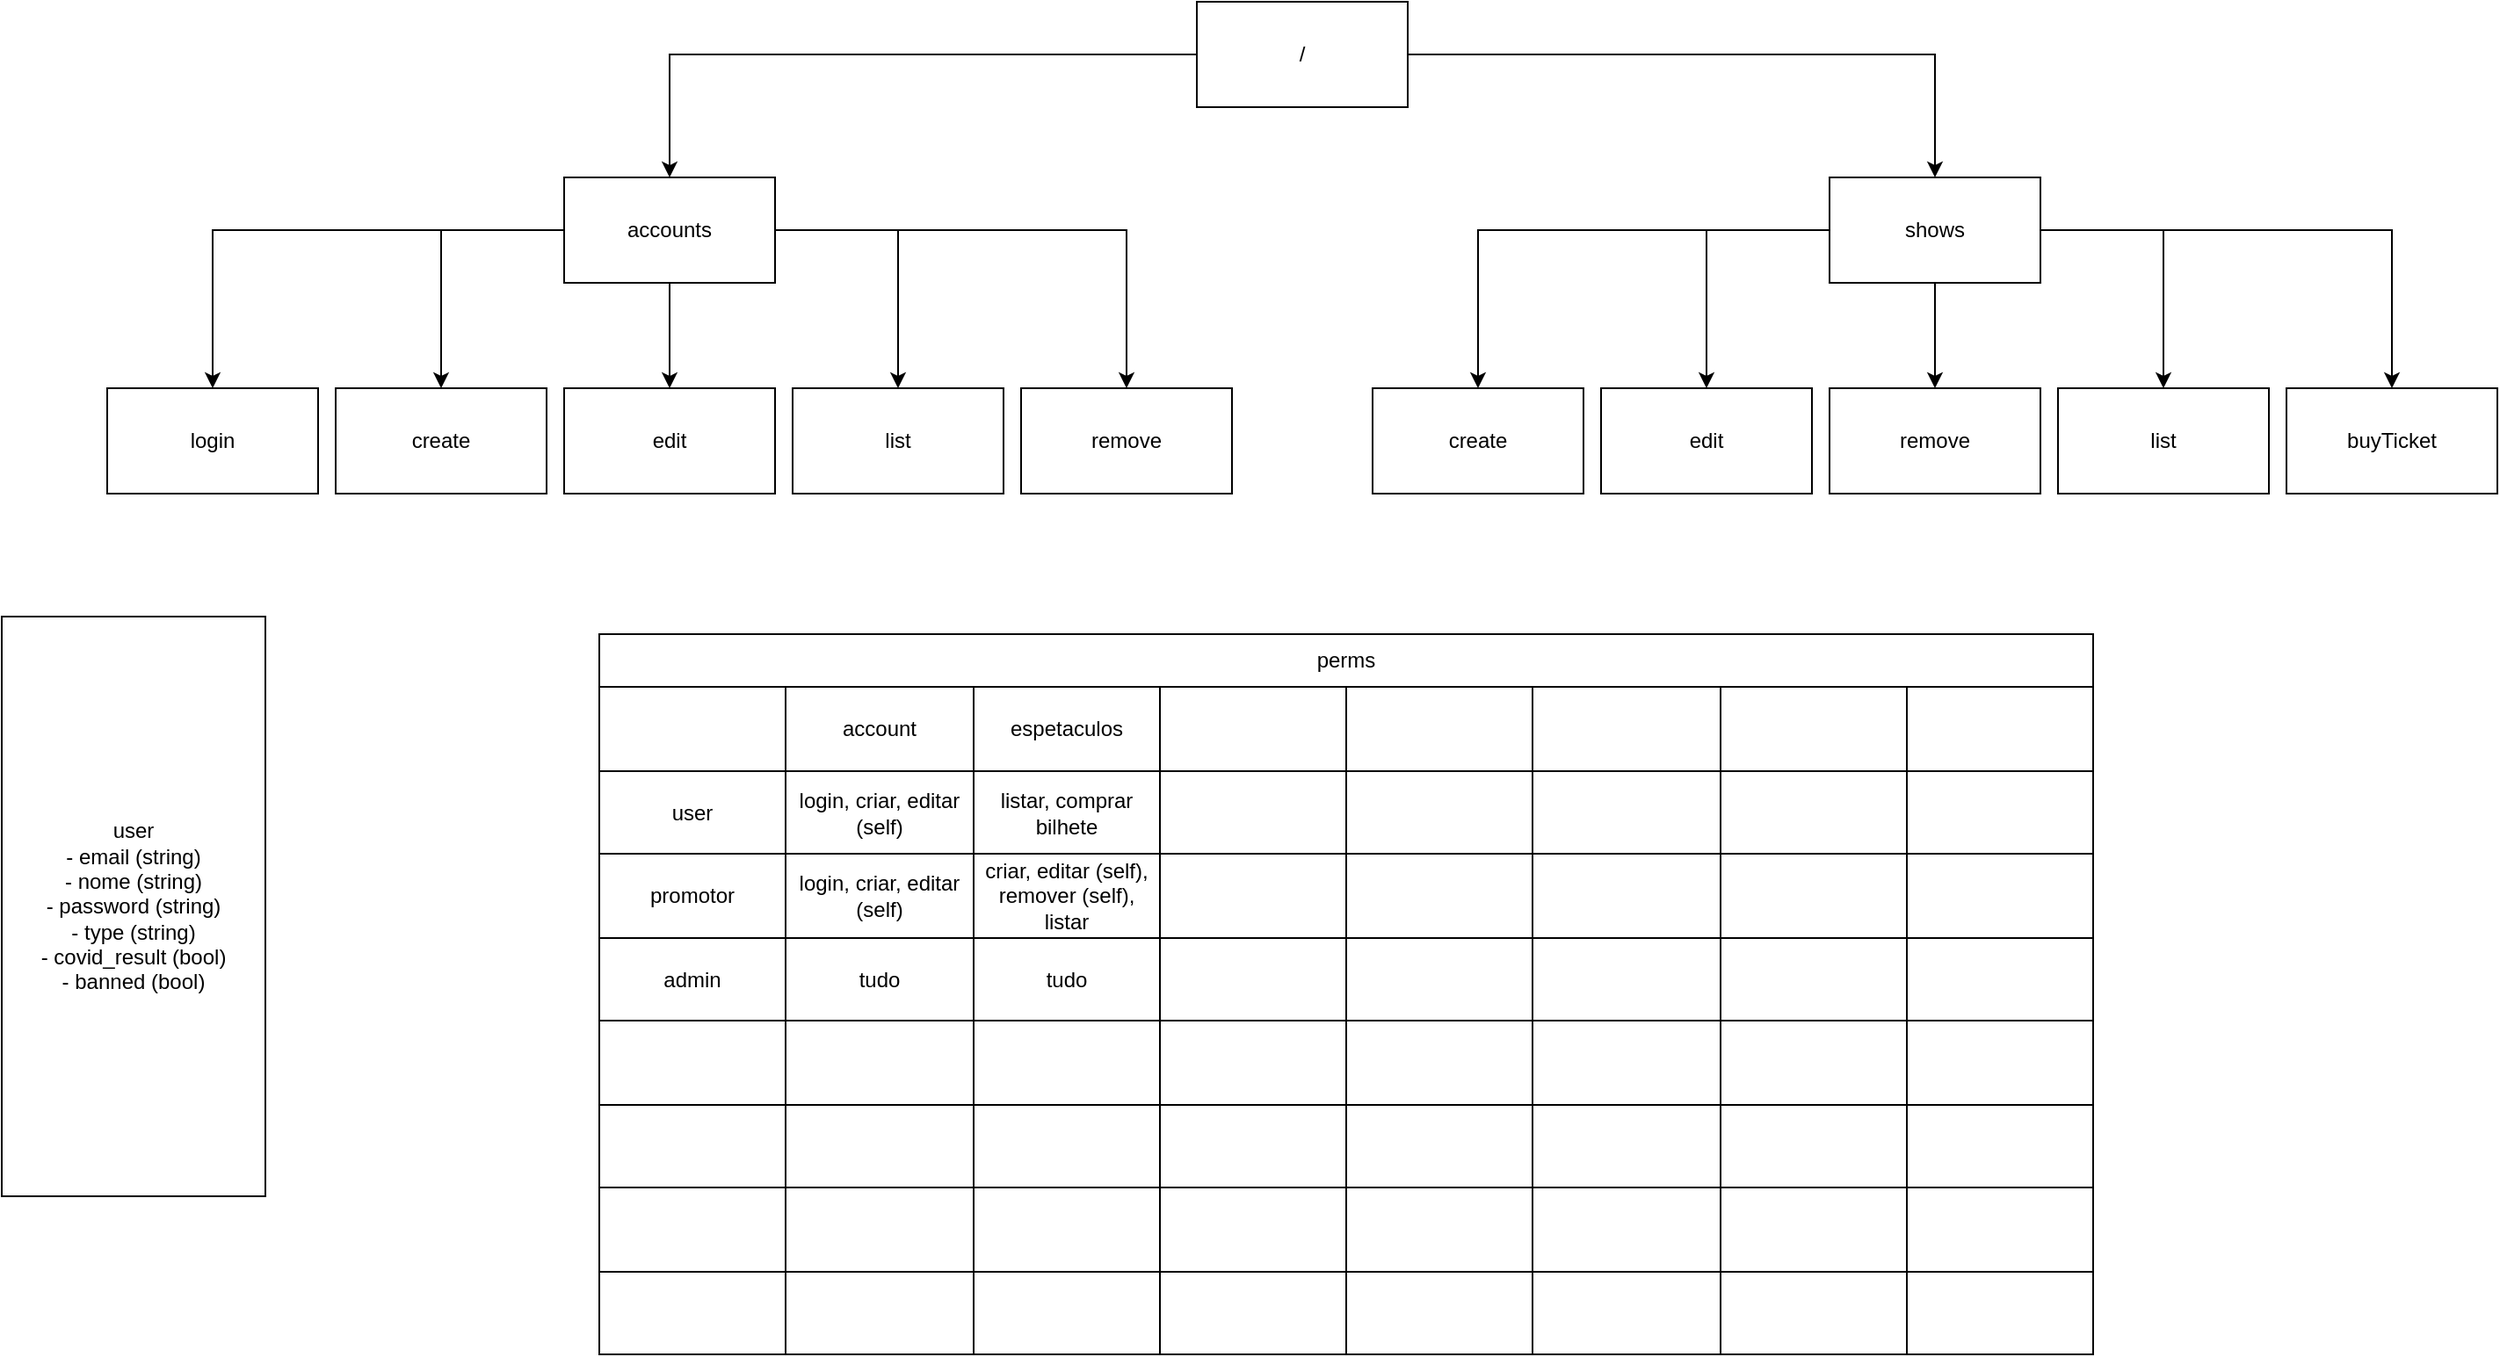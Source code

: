 <mxfile version="14.6.6" type="device"><diagram id="QZYRlkhLkShKNMkYqEu6" name="Page-1"><mxGraphModel dx="1631" dy="1113" grid="1" gridSize="10" guides="1" tooltips="1" connect="1" arrows="1" fold="1" page="1" pageScale="1" pageWidth="850" pageHeight="1100" math="0" shadow="0"><root><mxCell id="0"/><mxCell id="1" parent="0"/><mxCell id="uwYuwKZiTpqcy3LAlkzA-175" style="edgeStyle=orthogonalEdgeStyle;rounded=0;orthogonalLoop=1;jettySize=auto;html=1;" parent="1" source="uwYuwKZiTpqcy3LAlkzA-1" target="uwYuwKZiTpqcy3LAlkzA-5" edge="1"><mxGeometry relative="1" as="geometry"/></mxCell><mxCell id="uwYuwKZiTpqcy3LAlkzA-176" style="edgeStyle=orthogonalEdgeStyle;rounded=0;orthogonalLoop=1;jettySize=auto;html=1;" parent="1" source="uwYuwKZiTpqcy3LAlkzA-1" target="uwYuwKZiTpqcy3LAlkzA-8" edge="1"><mxGeometry relative="1" as="geometry"/></mxCell><mxCell id="uwYuwKZiTpqcy3LAlkzA-1" value="/" style="rounded=0;whiteSpace=wrap;html=1;" parent="1" vertex="1"><mxGeometry x="460" y="20" width="120" height="60" as="geometry"/></mxCell><mxCell id="uwYuwKZiTpqcy3LAlkzA-2" value="login" style="whiteSpace=wrap;html=1;" parent="1" vertex="1"><mxGeometry x="-160" y="240" width="120" height="60" as="geometry"/></mxCell><mxCell id="uwYuwKZiTpqcy3LAlkzA-3" value="create" style="whiteSpace=wrap;html=1;" parent="1" vertex="1"><mxGeometry x="-30" y="240" width="120" height="60" as="geometry"/></mxCell><mxCell id="uwYuwKZiTpqcy3LAlkzA-177" style="edgeStyle=orthogonalEdgeStyle;rounded=0;orthogonalLoop=1;jettySize=auto;html=1;" parent="1" source="uwYuwKZiTpqcy3LAlkzA-5" target="uwYuwKZiTpqcy3LAlkzA-2" edge="1"><mxGeometry relative="1" as="geometry"/></mxCell><mxCell id="uwYuwKZiTpqcy3LAlkzA-178" style="edgeStyle=orthogonalEdgeStyle;rounded=0;orthogonalLoop=1;jettySize=auto;html=1;" parent="1" source="uwYuwKZiTpqcy3LAlkzA-5" target="uwYuwKZiTpqcy3LAlkzA-3" edge="1"><mxGeometry relative="1" as="geometry"/></mxCell><mxCell id="uwYuwKZiTpqcy3LAlkzA-179" style="edgeStyle=orthogonalEdgeStyle;rounded=0;orthogonalLoop=1;jettySize=auto;html=1;" parent="1" source="uwYuwKZiTpqcy3LAlkzA-5" target="uwYuwKZiTpqcy3LAlkzA-170" edge="1"><mxGeometry relative="1" as="geometry"/></mxCell><mxCell id="uwYuwKZiTpqcy3LAlkzA-180" style="edgeStyle=orthogonalEdgeStyle;rounded=0;orthogonalLoop=1;jettySize=auto;html=1;" parent="1" source="uwYuwKZiTpqcy3LAlkzA-5" target="uwYuwKZiTpqcy3LAlkzA-7" edge="1"><mxGeometry relative="1" as="geometry"/></mxCell><mxCell id="uwYuwKZiTpqcy3LAlkzA-181" style="edgeStyle=orthogonalEdgeStyle;rounded=0;orthogonalLoop=1;jettySize=auto;html=1;" parent="1" source="uwYuwKZiTpqcy3LAlkzA-5" target="uwYuwKZiTpqcy3LAlkzA-168" edge="1"><mxGeometry relative="1" as="geometry"/></mxCell><mxCell id="uwYuwKZiTpqcy3LAlkzA-5" value="accounts" style="whiteSpace=wrap;html=1;" parent="1" vertex="1"><mxGeometry x="100" y="120" width="120" height="60" as="geometry"/></mxCell><mxCell id="uwYuwKZiTpqcy3LAlkzA-7" value="list" style="whiteSpace=wrap;html=1;" parent="1" vertex="1"><mxGeometry x="230" y="240" width="120" height="60" as="geometry"/></mxCell><mxCell id="uwYuwKZiTpqcy3LAlkzA-182" style="edgeStyle=orthogonalEdgeStyle;rounded=0;orthogonalLoop=1;jettySize=auto;html=1;" parent="1" source="uwYuwKZiTpqcy3LAlkzA-8" target="uwYuwKZiTpqcy3LAlkzA-9" edge="1"><mxGeometry relative="1" as="geometry"/></mxCell><mxCell id="uwYuwKZiTpqcy3LAlkzA-183" style="edgeStyle=orthogonalEdgeStyle;rounded=0;orthogonalLoop=1;jettySize=auto;html=1;" parent="1" source="uwYuwKZiTpqcy3LAlkzA-8" target="uwYuwKZiTpqcy3LAlkzA-10" edge="1"><mxGeometry relative="1" as="geometry"/></mxCell><mxCell id="uwYuwKZiTpqcy3LAlkzA-184" style="edgeStyle=orthogonalEdgeStyle;rounded=0;orthogonalLoop=1;jettySize=auto;html=1;entryX=0.5;entryY=0;entryDx=0;entryDy=0;" parent="1" source="uwYuwKZiTpqcy3LAlkzA-8" target="uwYuwKZiTpqcy3LAlkzA-11" edge="1"><mxGeometry relative="1" as="geometry"/></mxCell><mxCell id="uwYuwKZiTpqcy3LAlkzA-185" style="edgeStyle=orthogonalEdgeStyle;rounded=0;orthogonalLoop=1;jettySize=auto;html=1;" parent="1" source="uwYuwKZiTpqcy3LAlkzA-8" target="uwYuwKZiTpqcy3LAlkzA-169" edge="1"><mxGeometry relative="1" as="geometry"/></mxCell><mxCell id="uwYuwKZiTpqcy3LAlkzA-186" style="edgeStyle=orthogonalEdgeStyle;rounded=0;orthogonalLoop=1;jettySize=auto;html=1;" parent="1" source="uwYuwKZiTpqcy3LAlkzA-8" target="uwYuwKZiTpqcy3LAlkzA-174" edge="1"><mxGeometry relative="1" as="geometry"/></mxCell><mxCell id="uwYuwKZiTpqcy3LAlkzA-8" value="shows" style="whiteSpace=wrap;html=1;" parent="1" vertex="1"><mxGeometry x="820" y="120" width="120" height="60" as="geometry"/></mxCell><mxCell id="uwYuwKZiTpqcy3LAlkzA-9" value="create" style="whiteSpace=wrap;html=1;" parent="1" vertex="1"><mxGeometry x="560" y="240" width="120" height="60" as="geometry"/></mxCell><mxCell id="uwYuwKZiTpqcy3LAlkzA-10" value="edit" style="whiteSpace=wrap;html=1;" parent="1" vertex="1"><mxGeometry x="690" y="240" width="120" height="60" as="geometry"/></mxCell><mxCell id="uwYuwKZiTpqcy3LAlkzA-11" value="remove" style="whiteSpace=wrap;html=1;" parent="1" vertex="1"><mxGeometry x="820" y="240" width="120" height="60" as="geometry"/></mxCell><mxCell id="uwYuwKZiTpqcy3LAlkzA-95" value="perms" style="shape=table;html=1;whiteSpace=wrap;startSize=30;container=1;collapsible=0;childLayout=tableLayout;" parent="1" vertex="1"><mxGeometry x="120" y="380" width="850" height="410" as="geometry"/></mxCell><mxCell id="uwYuwKZiTpqcy3LAlkzA-96" value="" style="shape=partialRectangle;html=1;whiteSpace=wrap;collapsible=0;dropTarget=0;pointerEvents=0;fillColor=none;top=0;left=0;bottom=0;right=0;points=[[0,0.5],[1,0.5]];portConstraint=eastwest;" parent="uwYuwKZiTpqcy3LAlkzA-95" vertex="1"><mxGeometry y="30" width="850" height="48" as="geometry"/></mxCell><mxCell id="uwYuwKZiTpqcy3LAlkzA-97" value="" style="shape=partialRectangle;html=1;whiteSpace=wrap;connectable=0;overflow=hidden;fillColor=none;top=0;left=0;bottom=0;right=0;" parent="uwYuwKZiTpqcy3LAlkzA-96" vertex="1"><mxGeometry width="106" height="48" as="geometry"/></mxCell><mxCell id="uwYuwKZiTpqcy3LAlkzA-98" value="account" style="shape=partialRectangle;html=1;whiteSpace=wrap;connectable=0;overflow=hidden;fillColor=none;top=0;left=0;bottom=0;right=0;" parent="uwYuwKZiTpqcy3LAlkzA-96" vertex="1"><mxGeometry x="106" width="107" height="48" as="geometry"/></mxCell><mxCell id="uwYuwKZiTpqcy3LAlkzA-99" value="espetaculos" style="shape=partialRectangle;html=1;whiteSpace=wrap;connectable=0;overflow=hidden;fillColor=none;top=0;left=0;bottom=0;right=0;" parent="uwYuwKZiTpqcy3LAlkzA-96" vertex="1"><mxGeometry x="213" width="106" height="48" as="geometry"/></mxCell><mxCell id="uwYuwKZiTpqcy3LAlkzA-100" value="" style="shape=partialRectangle;html=1;whiteSpace=wrap;connectable=0;overflow=hidden;fillColor=none;top=0;left=0;bottom=0;right=0;" parent="uwYuwKZiTpqcy3LAlkzA-96" vertex="1"><mxGeometry x="319" width="106" height="48" as="geometry"/></mxCell><mxCell id="uwYuwKZiTpqcy3LAlkzA-101" value="" style="shape=partialRectangle;html=1;whiteSpace=wrap;connectable=0;overflow=hidden;fillColor=none;top=0;left=0;bottom=0;right=0;" parent="uwYuwKZiTpqcy3LAlkzA-96" vertex="1"><mxGeometry x="425" width="106" height="48" as="geometry"/></mxCell><mxCell id="uwYuwKZiTpqcy3LAlkzA-102" value="" style="shape=partialRectangle;html=1;whiteSpace=wrap;connectable=0;overflow=hidden;fillColor=none;top=0;left=0;bottom=0;right=0;" parent="uwYuwKZiTpqcy3LAlkzA-96" vertex="1"><mxGeometry x="531" width="107" height="48" as="geometry"/></mxCell><mxCell id="uwYuwKZiTpqcy3LAlkzA-103" value="" style="shape=partialRectangle;html=1;whiteSpace=wrap;connectable=0;overflow=hidden;fillColor=none;top=0;left=0;bottom=0;right=0;" parent="uwYuwKZiTpqcy3LAlkzA-96" vertex="1"><mxGeometry x="638" width="106" height="48" as="geometry"/></mxCell><mxCell id="uwYuwKZiTpqcy3LAlkzA-104" value="" style="shape=partialRectangle;html=1;whiteSpace=wrap;connectable=0;overflow=hidden;fillColor=none;top=0;left=0;bottom=0;right=0;" parent="uwYuwKZiTpqcy3LAlkzA-96" vertex="1"><mxGeometry x="744" width="106" height="48" as="geometry"/></mxCell><mxCell id="uwYuwKZiTpqcy3LAlkzA-105" value="" style="shape=partialRectangle;html=1;whiteSpace=wrap;collapsible=0;dropTarget=0;pointerEvents=0;fillColor=none;top=0;left=0;bottom=0;right=0;points=[[0,0.5],[1,0.5]];portConstraint=eastwest;" parent="uwYuwKZiTpqcy3LAlkzA-95" vertex="1"><mxGeometry y="78" width="850" height="47" as="geometry"/></mxCell><mxCell id="uwYuwKZiTpqcy3LAlkzA-106" value="user" style="shape=partialRectangle;html=1;whiteSpace=wrap;connectable=0;overflow=hidden;fillColor=none;top=0;left=0;bottom=0;right=0;" parent="uwYuwKZiTpqcy3LAlkzA-105" vertex="1"><mxGeometry width="106" height="47" as="geometry"/></mxCell><mxCell id="uwYuwKZiTpqcy3LAlkzA-107" value="login, criar, editar (self)" style="shape=partialRectangle;html=1;whiteSpace=wrap;connectable=0;overflow=hidden;fillColor=none;top=0;left=0;bottom=0;right=0;" parent="uwYuwKZiTpqcy3LAlkzA-105" vertex="1"><mxGeometry x="106" width="107" height="47" as="geometry"/></mxCell><mxCell id="uwYuwKZiTpqcy3LAlkzA-108" value="listar, comprar bilhete" style="shape=partialRectangle;html=1;whiteSpace=wrap;connectable=0;overflow=hidden;fillColor=none;top=0;left=0;bottom=0;right=0;" parent="uwYuwKZiTpqcy3LAlkzA-105" vertex="1"><mxGeometry x="213" width="106" height="47" as="geometry"/></mxCell><mxCell id="uwYuwKZiTpqcy3LAlkzA-109" value="" style="shape=partialRectangle;html=1;whiteSpace=wrap;connectable=0;overflow=hidden;fillColor=none;top=0;left=0;bottom=0;right=0;" parent="uwYuwKZiTpqcy3LAlkzA-105" vertex="1"><mxGeometry x="319" width="106" height="47" as="geometry"/></mxCell><mxCell id="uwYuwKZiTpqcy3LAlkzA-110" value="" style="shape=partialRectangle;html=1;whiteSpace=wrap;connectable=0;overflow=hidden;fillColor=none;top=0;left=0;bottom=0;right=0;" parent="uwYuwKZiTpqcy3LAlkzA-105" vertex="1"><mxGeometry x="425" width="106" height="47" as="geometry"/></mxCell><mxCell id="uwYuwKZiTpqcy3LAlkzA-111" value="" style="shape=partialRectangle;html=1;whiteSpace=wrap;connectable=0;overflow=hidden;fillColor=none;top=0;left=0;bottom=0;right=0;" parent="uwYuwKZiTpqcy3LAlkzA-105" vertex="1"><mxGeometry x="531" width="107" height="47" as="geometry"/></mxCell><mxCell id="uwYuwKZiTpqcy3LAlkzA-112" value="" style="shape=partialRectangle;html=1;whiteSpace=wrap;connectable=0;overflow=hidden;fillColor=none;top=0;left=0;bottom=0;right=0;" parent="uwYuwKZiTpqcy3LAlkzA-105" vertex="1"><mxGeometry x="638" width="106" height="47" as="geometry"/></mxCell><mxCell id="uwYuwKZiTpqcy3LAlkzA-113" value="" style="shape=partialRectangle;html=1;whiteSpace=wrap;connectable=0;overflow=hidden;fillColor=none;top=0;left=0;bottom=0;right=0;" parent="uwYuwKZiTpqcy3LAlkzA-105" vertex="1"><mxGeometry x="744" width="106" height="47" as="geometry"/></mxCell><mxCell id="uwYuwKZiTpqcy3LAlkzA-114" value="" style="shape=partialRectangle;html=1;whiteSpace=wrap;collapsible=0;dropTarget=0;pointerEvents=0;fillColor=none;top=0;left=0;bottom=0;right=0;points=[[0,0.5],[1,0.5]];portConstraint=eastwest;" parent="uwYuwKZiTpqcy3LAlkzA-95" vertex="1"><mxGeometry y="125" width="850" height="48" as="geometry"/></mxCell><mxCell id="uwYuwKZiTpqcy3LAlkzA-115" value="promotor" style="shape=partialRectangle;html=1;whiteSpace=wrap;connectable=0;overflow=hidden;fillColor=none;top=0;left=0;bottom=0;right=0;" parent="uwYuwKZiTpqcy3LAlkzA-114" vertex="1"><mxGeometry width="106" height="48" as="geometry"/></mxCell><mxCell id="uwYuwKZiTpqcy3LAlkzA-116" value="login, criar, editar (self)" style="shape=partialRectangle;html=1;whiteSpace=wrap;connectable=0;overflow=hidden;fillColor=none;top=0;left=0;bottom=0;right=0;" parent="uwYuwKZiTpqcy3LAlkzA-114" vertex="1"><mxGeometry x="106" width="107" height="48" as="geometry"/></mxCell><mxCell id="uwYuwKZiTpqcy3LAlkzA-117" value="criar, editar (self), remover (self), listar" style="shape=partialRectangle;html=1;whiteSpace=wrap;connectable=0;overflow=hidden;fillColor=none;top=0;left=0;bottom=0;right=0;" parent="uwYuwKZiTpqcy3LAlkzA-114" vertex="1"><mxGeometry x="213" width="106" height="48" as="geometry"/></mxCell><mxCell id="uwYuwKZiTpqcy3LAlkzA-118" value="" style="shape=partialRectangle;html=1;whiteSpace=wrap;connectable=0;overflow=hidden;fillColor=none;top=0;left=0;bottom=0;right=0;" parent="uwYuwKZiTpqcy3LAlkzA-114" vertex="1"><mxGeometry x="319" width="106" height="48" as="geometry"/></mxCell><mxCell id="uwYuwKZiTpqcy3LAlkzA-119" value="" style="shape=partialRectangle;html=1;whiteSpace=wrap;connectable=0;overflow=hidden;fillColor=none;top=0;left=0;bottom=0;right=0;" parent="uwYuwKZiTpqcy3LAlkzA-114" vertex="1"><mxGeometry x="425" width="106" height="48" as="geometry"/></mxCell><mxCell id="uwYuwKZiTpqcy3LAlkzA-120" value="" style="shape=partialRectangle;html=1;whiteSpace=wrap;connectable=0;overflow=hidden;fillColor=none;top=0;left=0;bottom=0;right=0;" parent="uwYuwKZiTpqcy3LAlkzA-114" vertex="1"><mxGeometry x="531" width="107" height="48" as="geometry"/></mxCell><mxCell id="uwYuwKZiTpqcy3LAlkzA-121" value="" style="shape=partialRectangle;html=1;whiteSpace=wrap;connectable=0;overflow=hidden;fillColor=none;top=0;left=0;bottom=0;right=0;" parent="uwYuwKZiTpqcy3LAlkzA-114" vertex="1"><mxGeometry x="638" width="106" height="48" as="geometry"/></mxCell><mxCell id="uwYuwKZiTpqcy3LAlkzA-122" value="" style="shape=partialRectangle;html=1;whiteSpace=wrap;connectable=0;overflow=hidden;fillColor=none;top=0;left=0;bottom=0;right=0;" parent="uwYuwKZiTpqcy3LAlkzA-114" vertex="1"><mxGeometry x="744" width="106" height="48" as="geometry"/></mxCell><mxCell id="uwYuwKZiTpqcy3LAlkzA-123" value="" style="shape=partialRectangle;html=1;whiteSpace=wrap;collapsible=0;dropTarget=0;pointerEvents=0;fillColor=none;top=0;left=0;bottom=0;right=0;points=[[0,0.5],[1,0.5]];portConstraint=eastwest;" parent="uwYuwKZiTpqcy3LAlkzA-95" vertex="1"><mxGeometry y="173" width="850" height="47" as="geometry"/></mxCell><mxCell id="uwYuwKZiTpqcy3LAlkzA-124" value="admin" style="shape=partialRectangle;html=1;whiteSpace=wrap;connectable=0;overflow=hidden;fillColor=none;top=0;left=0;bottom=0;right=0;" parent="uwYuwKZiTpqcy3LAlkzA-123" vertex="1"><mxGeometry width="106" height="47" as="geometry"/></mxCell><mxCell id="uwYuwKZiTpqcy3LAlkzA-125" value="tudo" style="shape=partialRectangle;html=1;whiteSpace=wrap;connectable=0;overflow=hidden;fillColor=none;top=0;left=0;bottom=0;right=0;" parent="uwYuwKZiTpqcy3LAlkzA-123" vertex="1"><mxGeometry x="106" width="107" height="47" as="geometry"/></mxCell><mxCell id="uwYuwKZiTpqcy3LAlkzA-126" value="tudo" style="shape=partialRectangle;html=1;whiteSpace=wrap;connectable=0;overflow=hidden;fillColor=none;top=0;left=0;bottom=0;right=0;" parent="uwYuwKZiTpqcy3LAlkzA-123" vertex="1"><mxGeometry x="213" width="106" height="47" as="geometry"/></mxCell><mxCell id="uwYuwKZiTpqcy3LAlkzA-127" value="" style="shape=partialRectangle;html=1;whiteSpace=wrap;connectable=0;overflow=hidden;fillColor=none;top=0;left=0;bottom=0;right=0;" parent="uwYuwKZiTpqcy3LAlkzA-123" vertex="1"><mxGeometry x="319" width="106" height="47" as="geometry"/></mxCell><mxCell id="uwYuwKZiTpqcy3LAlkzA-128" value="" style="shape=partialRectangle;html=1;whiteSpace=wrap;connectable=0;overflow=hidden;fillColor=none;top=0;left=0;bottom=0;right=0;" parent="uwYuwKZiTpqcy3LAlkzA-123" vertex="1"><mxGeometry x="425" width="106" height="47" as="geometry"/></mxCell><mxCell id="uwYuwKZiTpqcy3LAlkzA-129" value="" style="shape=partialRectangle;html=1;whiteSpace=wrap;connectable=0;overflow=hidden;fillColor=none;top=0;left=0;bottom=0;right=0;" parent="uwYuwKZiTpqcy3LAlkzA-123" vertex="1"><mxGeometry x="531" width="107" height="47" as="geometry"/></mxCell><mxCell id="uwYuwKZiTpqcy3LAlkzA-130" value="" style="shape=partialRectangle;html=1;whiteSpace=wrap;connectable=0;overflow=hidden;fillColor=none;top=0;left=0;bottom=0;right=0;" parent="uwYuwKZiTpqcy3LAlkzA-123" vertex="1"><mxGeometry x="638" width="106" height="47" as="geometry"/></mxCell><mxCell id="uwYuwKZiTpqcy3LAlkzA-131" value="" style="shape=partialRectangle;html=1;whiteSpace=wrap;connectable=0;overflow=hidden;fillColor=none;top=0;left=0;bottom=0;right=0;" parent="uwYuwKZiTpqcy3LAlkzA-123" vertex="1"><mxGeometry x="744" width="106" height="47" as="geometry"/></mxCell><mxCell id="uwYuwKZiTpqcy3LAlkzA-132" value="" style="shape=partialRectangle;html=1;whiteSpace=wrap;collapsible=0;dropTarget=0;pointerEvents=0;fillColor=none;top=0;left=0;bottom=0;right=0;points=[[0,0.5],[1,0.5]];portConstraint=eastwest;" parent="uwYuwKZiTpqcy3LAlkzA-95" vertex="1"><mxGeometry y="220" width="850" height="48" as="geometry"/></mxCell><mxCell id="uwYuwKZiTpqcy3LAlkzA-133" value="" style="shape=partialRectangle;html=1;whiteSpace=wrap;connectable=0;overflow=hidden;fillColor=none;top=0;left=0;bottom=0;right=0;" parent="uwYuwKZiTpqcy3LAlkzA-132" vertex="1"><mxGeometry width="106" height="48" as="geometry"/></mxCell><mxCell id="uwYuwKZiTpqcy3LAlkzA-134" value="" style="shape=partialRectangle;html=1;whiteSpace=wrap;connectable=0;overflow=hidden;fillColor=none;top=0;left=0;bottom=0;right=0;" parent="uwYuwKZiTpqcy3LAlkzA-132" vertex="1"><mxGeometry x="106" width="107" height="48" as="geometry"/></mxCell><mxCell id="uwYuwKZiTpqcy3LAlkzA-135" value="" style="shape=partialRectangle;html=1;whiteSpace=wrap;connectable=0;overflow=hidden;fillColor=none;top=0;left=0;bottom=0;right=0;" parent="uwYuwKZiTpqcy3LAlkzA-132" vertex="1"><mxGeometry x="213" width="106" height="48" as="geometry"/></mxCell><mxCell id="uwYuwKZiTpqcy3LAlkzA-136" value="" style="shape=partialRectangle;html=1;whiteSpace=wrap;connectable=0;overflow=hidden;fillColor=none;top=0;left=0;bottom=0;right=0;" parent="uwYuwKZiTpqcy3LAlkzA-132" vertex="1"><mxGeometry x="319" width="106" height="48" as="geometry"/></mxCell><mxCell id="uwYuwKZiTpqcy3LAlkzA-137" value="" style="shape=partialRectangle;html=1;whiteSpace=wrap;connectable=0;overflow=hidden;fillColor=none;top=0;left=0;bottom=0;right=0;" parent="uwYuwKZiTpqcy3LAlkzA-132" vertex="1"><mxGeometry x="425" width="106" height="48" as="geometry"/></mxCell><mxCell id="uwYuwKZiTpqcy3LAlkzA-138" value="" style="shape=partialRectangle;html=1;whiteSpace=wrap;connectable=0;overflow=hidden;fillColor=none;top=0;left=0;bottom=0;right=0;" parent="uwYuwKZiTpqcy3LAlkzA-132" vertex="1"><mxGeometry x="531" width="107" height="48" as="geometry"/></mxCell><mxCell id="uwYuwKZiTpqcy3LAlkzA-139" value="" style="shape=partialRectangle;html=1;whiteSpace=wrap;connectable=0;overflow=hidden;fillColor=none;top=0;left=0;bottom=0;right=0;" parent="uwYuwKZiTpqcy3LAlkzA-132" vertex="1"><mxGeometry x="638" width="106" height="48" as="geometry"/></mxCell><mxCell id="uwYuwKZiTpqcy3LAlkzA-140" value="" style="shape=partialRectangle;html=1;whiteSpace=wrap;connectable=0;overflow=hidden;fillColor=none;top=0;left=0;bottom=0;right=0;" parent="uwYuwKZiTpqcy3LAlkzA-132" vertex="1"><mxGeometry x="744" width="106" height="48" as="geometry"/></mxCell><mxCell id="uwYuwKZiTpqcy3LAlkzA-141" value="" style="shape=partialRectangle;html=1;whiteSpace=wrap;collapsible=0;dropTarget=0;pointerEvents=0;fillColor=none;top=0;left=0;bottom=0;right=0;points=[[0,0.5],[1,0.5]];portConstraint=eastwest;" parent="uwYuwKZiTpqcy3LAlkzA-95" vertex="1"><mxGeometry y="268" width="850" height="47" as="geometry"/></mxCell><mxCell id="uwYuwKZiTpqcy3LAlkzA-142" value="" style="shape=partialRectangle;html=1;whiteSpace=wrap;connectable=0;overflow=hidden;fillColor=none;top=0;left=0;bottom=0;right=0;" parent="uwYuwKZiTpqcy3LAlkzA-141" vertex="1"><mxGeometry width="106" height="47" as="geometry"/></mxCell><mxCell id="uwYuwKZiTpqcy3LAlkzA-143" value="" style="shape=partialRectangle;html=1;whiteSpace=wrap;connectable=0;overflow=hidden;fillColor=none;top=0;left=0;bottom=0;right=0;" parent="uwYuwKZiTpqcy3LAlkzA-141" vertex="1"><mxGeometry x="106" width="107" height="47" as="geometry"/></mxCell><mxCell id="uwYuwKZiTpqcy3LAlkzA-144" value="" style="shape=partialRectangle;html=1;whiteSpace=wrap;connectable=0;overflow=hidden;fillColor=none;top=0;left=0;bottom=0;right=0;" parent="uwYuwKZiTpqcy3LAlkzA-141" vertex="1"><mxGeometry x="213" width="106" height="47" as="geometry"/></mxCell><mxCell id="uwYuwKZiTpqcy3LAlkzA-145" value="" style="shape=partialRectangle;html=1;whiteSpace=wrap;connectable=0;overflow=hidden;fillColor=none;top=0;left=0;bottom=0;right=0;" parent="uwYuwKZiTpqcy3LAlkzA-141" vertex="1"><mxGeometry x="319" width="106" height="47" as="geometry"/></mxCell><mxCell id="uwYuwKZiTpqcy3LAlkzA-146" value="" style="shape=partialRectangle;html=1;whiteSpace=wrap;connectable=0;overflow=hidden;fillColor=none;top=0;left=0;bottom=0;right=0;" parent="uwYuwKZiTpqcy3LAlkzA-141" vertex="1"><mxGeometry x="425" width="106" height="47" as="geometry"/></mxCell><mxCell id="uwYuwKZiTpqcy3LAlkzA-147" value="" style="shape=partialRectangle;html=1;whiteSpace=wrap;connectable=0;overflow=hidden;fillColor=none;top=0;left=0;bottom=0;right=0;" parent="uwYuwKZiTpqcy3LAlkzA-141" vertex="1"><mxGeometry x="531" width="107" height="47" as="geometry"/></mxCell><mxCell id="uwYuwKZiTpqcy3LAlkzA-148" value="" style="shape=partialRectangle;html=1;whiteSpace=wrap;connectable=0;overflow=hidden;fillColor=none;top=0;left=0;bottom=0;right=0;" parent="uwYuwKZiTpqcy3LAlkzA-141" vertex="1"><mxGeometry x="638" width="106" height="47" as="geometry"/></mxCell><mxCell id="uwYuwKZiTpqcy3LAlkzA-149" value="" style="shape=partialRectangle;html=1;whiteSpace=wrap;connectable=0;overflow=hidden;fillColor=none;top=0;left=0;bottom=0;right=0;" parent="uwYuwKZiTpqcy3LAlkzA-141" vertex="1"><mxGeometry x="744" width="106" height="47" as="geometry"/></mxCell><mxCell id="uwYuwKZiTpqcy3LAlkzA-150" value="" style="shape=partialRectangle;html=1;whiteSpace=wrap;collapsible=0;dropTarget=0;pointerEvents=0;fillColor=none;top=0;left=0;bottom=0;right=0;points=[[0,0.5],[1,0.5]];portConstraint=eastwest;" parent="uwYuwKZiTpqcy3LAlkzA-95" vertex="1"><mxGeometry y="315" width="850" height="48" as="geometry"/></mxCell><mxCell id="uwYuwKZiTpqcy3LAlkzA-151" value="" style="shape=partialRectangle;html=1;whiteSpace=wrap;connectable=0;overflow=hidden;fillColor=none;top=0;left=0;bottom=0;right=0;" parent="uwYuwKZiTpqcy3LAlkzA-150" vertex="1"><mxGeometry width="106" height="48" as="geometry"/></mxCell><mxCell id="uwYuwKZiTpqcy3LAlkzA-152" value="" style="shape=partialRectangle;html=1;whiteSpace=wrap;connectable=0;overflow=hidden;fillColor=none;top=0;left=0;bottom=0;right=0;" parent="uwYuwKZiTpqcy3LAlkzA-150" vertex="1"><mxGeometry x="106" width="107" height="48" as="geometry"/></mxCell><mxCell id="uwYuwKZiTpqcy3LAlkzA-153" value="" style="shape=partialRectangle;html=1;whiteSpace=wrap;connectable=0;overflow=hidden;fillColor=none;top=0;left=0;bottom=0;right=0;" parent="uwYuwKZiTpqcy3LAlkzA-150" vertex="1"><mxGeometry x="213" width="106" height="48" as="geometry"/></mxCell><mxCell id="uwYuwKZiTpqcy3LAlkzA-154" value="" style="shape=partialRectangle;html=1;whiteSpace=wrap;connectable=0;overflow=hidden;fillColor=none;top=0;left=0;bottom=0;right=0;" parent="uwYuwKZiTpqcy3LAlkzA-150" vertex="1"><mxGeometry x="319" width="106" height="48" as="geometry"/></mxCell><mxCell id="uwYuwKZiTpqcy3LAlkzA-155" value="" style="shape=partialRectangle;html=1;whiteSpace=wrap;connectable=0;overflow=hidden;fillColor=none;top=0;left=0;bottom=0;right=0;" parent="uwYuwKZiTpqcy3LAlkzA-150" vertex="1"><mxGeometry x="425" width="106" height="48" as="geometry"/></mxCell><mxCell id="uwYuwKZiTpqcy3LAlkzA-156" value="" style="shape=partialRectangle;html=1;whiteSpace=wrap;connectable=0;overflow=hidden;fillColor=none;top=0;left=0;bottom=0;right=0;" parent="uwYuwKZiTpqcy3LAlkzA-150" vertex="1"><mxGeometry x="531" width="107" height="48" as="geometry"/></mxCell><mxCell id="uwYuwKZiTpqcy3LAlkzA-157" value="" style="shape=partialRectangle;html=1;whiteSpace=wrap;connectable=0;overflow=hidden;fillColor=none;top=0;left=0;bottom=0;right=0;" parent="uwYuwKZiTpqcy3LAlkzA-150" vertex="1"><mxGeometry x="638" width="106" height="48" as="geometry"/></mxCell><mxCell id="uwYuwKZiTpqcy3LAlkzA-158" value="" style="shape=partialRectangle;html=1;whiteSpace=wrap;connectable=0;overflow=hidden;fillColor=none;top=0;left=0;bottom=0;right=0;" parent="uwYuwKZiTpqcy3LAlkzA-150" vertex="1"><mxGeometry x="744" width="106" height="48" as="geometry"/></mxCell><mxCell id="uwYuwKZiTpqcy3LAlkzA-159" value="" style="shape=partialRectangle;html=1;whiteSpace=wrap;collapsible=0;dropTarget=0;pointerEvents=0;fillColor=none;top=0;left=0;bottom=0;right=0;points=[[0,0.5],[1,0.5]];portConstraint=eastwest;" parent="uwYuwKZiTpqcy3LAlkzA-95" vertex="1"><mxGeometry y="363" width="850" height="47" as="geometry"/></mxCell><mxCell id="uwYuwKZiTpqcy3LAlkzA-160" value="" style="shape=partialRectangle;html=1;whiteSpace=wrap;connectable=0;overflow=hidden;fillColor=none;top=0;left=0;bottom=0;right=0;" parent="uwYuwKZiTpqcy3LAlkzA-159" vertex="1"><mxGeometry width="106" height="47" as="geometry"/></mxCell><mxCell id="uwYuwKZiTpqcy3LAlkzA-161" value="" style="shape=partialRectangle;html=1;whiteSpace=wrap;connectable=0;overflow=hidden;fillColor=none;top=0;left=0;bottom=0;right=0;" parent="uwYuwKZiTpqcy3LAlkzA-159" vertex="1"><mxGeometry x="106" width="107" height="47" as="geometry"/></mxCell><mxCell id="uwYuwKZiTpqcy3LAlkzA-162" value="" style="shape=partialRectangle;html=1;whiteSpace=wrap;connectable=0;overflow=hidden;fillColor=none;top=0;left=0;bottom=0;right=0;" parent="uwYuwKZiTpqcy3LAlkzA-159" vertex="1"><mxGeometry x="213" width="106" height="47" as="geometry"/></mxCell><mxCell id="uwYuwKZiTpqcy3LAlkzA-163" value="" style="shape=partialRectangle;html=1;whiteSpace=wrap;connectable=0;overflow=hidden;fillColor=none;top=0;left=0;bottom=0;right=0;" parent="uwYuwKZiTpqcy3LAlkzA-159" vertex="1"><mxGeometry x="319" width="106" height="47" as="geometry"/></mxCell><mxCell id="uwYuwKZiTpqcy3LAlkzA-164" value="" style="shape=partialRectangle;html=1;whiteSpace=wrap;connectable=0;overflow=hidden;fillColor=none;top=0;left=0;bottom=0;right=0;" parent="uwYuwKZiTpqcy3LAlkzA-159" vertex="1"><mxGeometry x="425" width="106" height="47" as="geometry"/></mxCell><mxCell id="uwYuwKZiTpqcy3LAlkzA-165" value="" style="shape=partialRectangle;html=1;whiteSpace=wrap;connectable=0;overflow=hidden;fillColor=none;top=0;left=0;bottom=0;right=0;" parent="uwYuwKZiTpqcy3LAlkzA-159" vertex="1"><mxGeometry x="531" width="107" height="47" as="geometry"/></mxCell><mxCell id="uwYuwKZiTpqcy3LAlkzA-166" value="" style="shape=partialRectangle;html=1;whiteSpace=wrap;connectable=0;overflow=hidden;fillColor=none;top=0;left=0;bottom=0;right=0;" parent="uwYuwKZiTpqcy3LAlkzA-159" vertex="1"><mxGeometry x="638" width="106" height="47" as="geometry"/></mxCell><mxCell id="uwYuwKZiTpqcy3LAlkzA-167" value="" style="shape=partialRectangle;html=1;whiteSpace=wrap;connectable=0;overflow=hidden;fillColor=none;top=0;left=0;bottom=0;right=0;" parent="uwYuwKZiTpqcy3LAlkzA-159" vertex="1"><mxGeometry x="744" width="106" height="47" as="geometry"/></mxCell><mxCell id="uwYuwKZiTpqcy3LAlkzA-168" value="remove" style="whiteSpace=wrap;html=1;" parent="1" vertex="1"><mxGeometry x="360" y="240" width="120" height="60" as="geometry"/></mxCell><mxCell id="uwYuwKZiTpqcy3LAlkzA-169" value="list" style="whiteSpace=wrap;html=1;" parent="1" vertex="1"><mxGeometry x="950" y="240" width="120" height="60" as="geometry"/></mxCell><mxCell id="uwYuwKZiTpqcy3LAlkzA-170" value="edit" style="whiteSpace=wrap;html=1;" parent="1" vertex="1"><mxGeometry x="100" y="240" width="120" height="60" as="geometry"/></mxCell><mxCell id="uwYuwKZiTpqcy3LAlkzA-174" value="buyTicket" style="whiteSpace=wrap;html=1;" parent="1" vertex="1"><mxGeometry x="1080" y="240" width="120" height="60" as="geometry"/></mxCell><mxCell id="VMXzpd9PUlZ_NKpJ3YCG-2" value="user&lt;br&gt;- email&amp;nbsp;(string)&lt;br&gt;- nome&amp;nbsp;(string)&lt;br&gt;- password&amp;nbsp;(string)&lt;br&gt;- type (string)&lt;br&gt;- covid_result (bool)&lt;br&gt;- banned (bool)" style="whiteSpace=wrap;html=1;" vertex="1" parent="1"><mxGeometry x="-220" y="370" width="150" height="330" as="geometry"/></mxCell></root></mxGraphModel></diagram></mxfile>